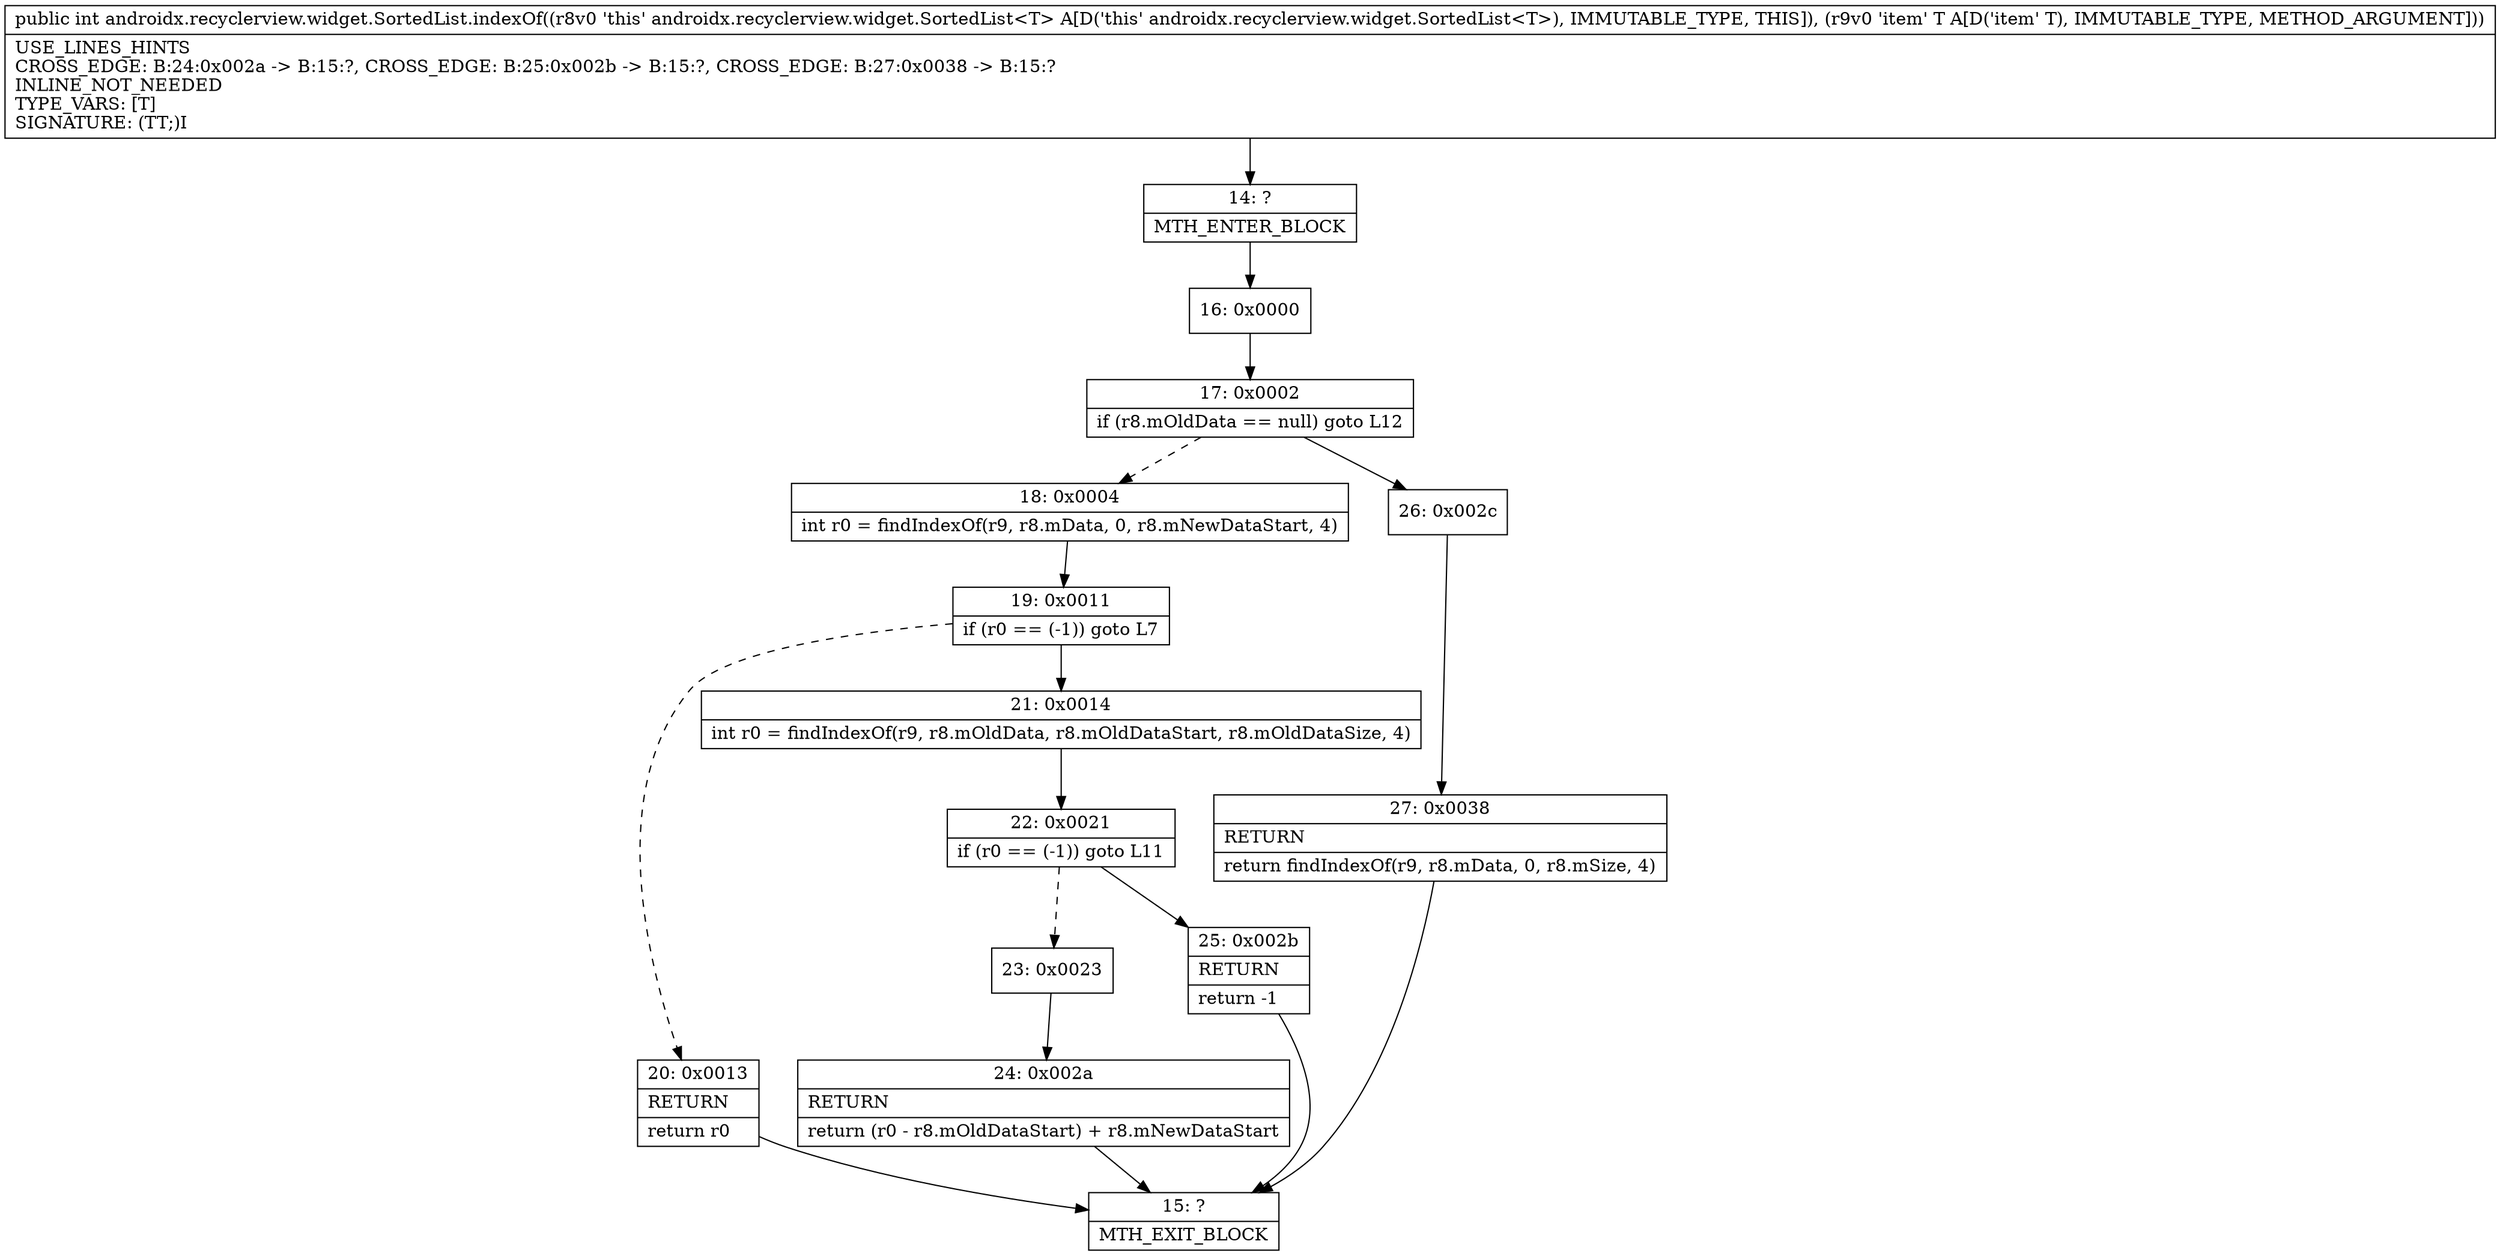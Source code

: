 digraph "CFG forandroidx.recyclerview.widget.SortedList.indexOf(Ljava\/lang\/Object;)I" {
Node_14 [shape=record,label="{14\:\ ?|MTH_ENTER_BLOCK\l}"];
Node_16 [shape=record,label="{16\:\ 0x0000}"];
Node_17 [shape=record,label="{17\:\ 0x0002|if (r8.mOldData == null) goto L12\l}"];
Node_18 [shape=record,label="{18\:\ 0x0004|int r0 = findIndexOf(r9, r8.mData, 0, r8.mNewDataStart, 4)\l}"];
Node_19 [shape=record,label="{19\:\ 0x0011|if (r0 == (\-1)) goto L7\l}"];
Node_20 [shape=record,label="{20\:\ 0x0013|RETURN\l|return r0\l}"];
Node_15 [shape=record,label="{15\:\ ?|MTH_EXIT_BLOCK\l}"];
Node_21 [shape=record,label="{21\:\ 0x0014|int r0 = findIndexOf(r9, r8.mOldData, r8.mOldDataStart, r8.mOldDataSize, 4)\l}"];
Node_22 [shape=record,label="{22\:\ 0x0021|if (r0 == (\-1)) goto L11\l}"];
Node_23 [shape=record,label="{23\:\ 0x0023}"];
Node_24 [shape=record,label="{24\:\ 0x002a|RETURN\l|return (r0 \- r8.mOldDataStart) + r8.mNewDataStart\l}"];
Node_25 [shape=record,label="{25\:\ 0x002b|RETURN\l|return \-1\l}"];
Node_26 [shape=record,label="{26\:\ 0x002c}"];
Node_27 [shape=record,label="{27\:\ 0x0038|RETURN\l|return findIndexOf(r9, r8.mData, 0, r8.mSize, 4)\l}"];
MethodNode[shape=record,label="{public int androidx.recyclerview.widget.SortedList.indexOf((r8v0 'this' androidx.recyclerview.widget.SortedList\<T\> A[D('this' androidx.recyclerview.widget.SortedList\<T\>), IMMUTABLE_TYPE, THIS]), (r9v0 'item' T A[D('item' T), IMMUTABLE_TYPE, METHOD_ARGUMENT]))  | USE_LINES_HINTS\lCROSS_EDGE: B:24:0x002a \-\> B:15:?, CROSS_EDGE: B:25:0x002b \-\> B:15:?, CROSS_EDGE: B:27:0x0038 \-\> B:15:?\lINLINE_NOT_NEEDED\lTYPE_VARS: [T]\lSIGNATURE: (TT;)I\l}"];
MethodNode -> Node_14;Node_14 -> Node_16;
Node_16 -> Node_17;
Node_17 -> Node_18[style=dashed];
Node_17 -> Node_26;
Node_18 -> Node_19;
Node_19 -> Node_20[style=dashed];
Node_19 -> Node_21;
Node_20 -> Node_15;
Node_21 -> Node_22;
Node_22 -> Node_23[style=dashed];
Node_22 -> Node_25;
Node_23 -> Node_24;
Node_24 -> Node_15;
Node_25 -> Node_15;
Node_26 -> Node_27;
Node_27 -> Node_15;
}

